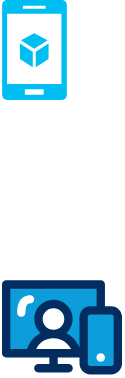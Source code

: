 <mxfile version="24.7.7">
  <diagram name="Page-1" id="SHORQafscjLyiIlpZTRy">
    <mxGraphModel dx="1434" dy="738" grid="1" gridSize="10" guides="1" tooltips="1" connect="1" arrows="1" fold="1" page="1" pageScale="1" pageWidth="850" pageHeight="1100" math="0" shadow="0">
      <root>
        <mxCell id="0" />
        <mxCell id="1" parent="0" />
        <mxCell id="d79-4mMJOALtI4bhnsXt-1" value="" style="verticalLabelPosition=bottom;html=1;verticalAlign=top;align=center;strokeColor=none;fillColor=#00BEF2;shape=mxgraph.azure.mobile_services;pointerEvents=1;" parent="1" vertex="1">
          <mxGeometry x="40" y="110" width="32.5" height="50" as="geometry" />
        </mxCell>
        <mxCell id="Li2eop9Qf8itLlXsB0eg-1" value="" style="verticalLabelPosition=bottom;aspect=fixed;html=1;shape=mxgraph.salesforce.web;" vertex="1" parent="1">
          <mxGeometry x="40" y="250" width="60" height="47.4" as="geometry" />
        </mxCell>
      </root>
    </mxGraphModel>
  </diagram>
</mxfile>
